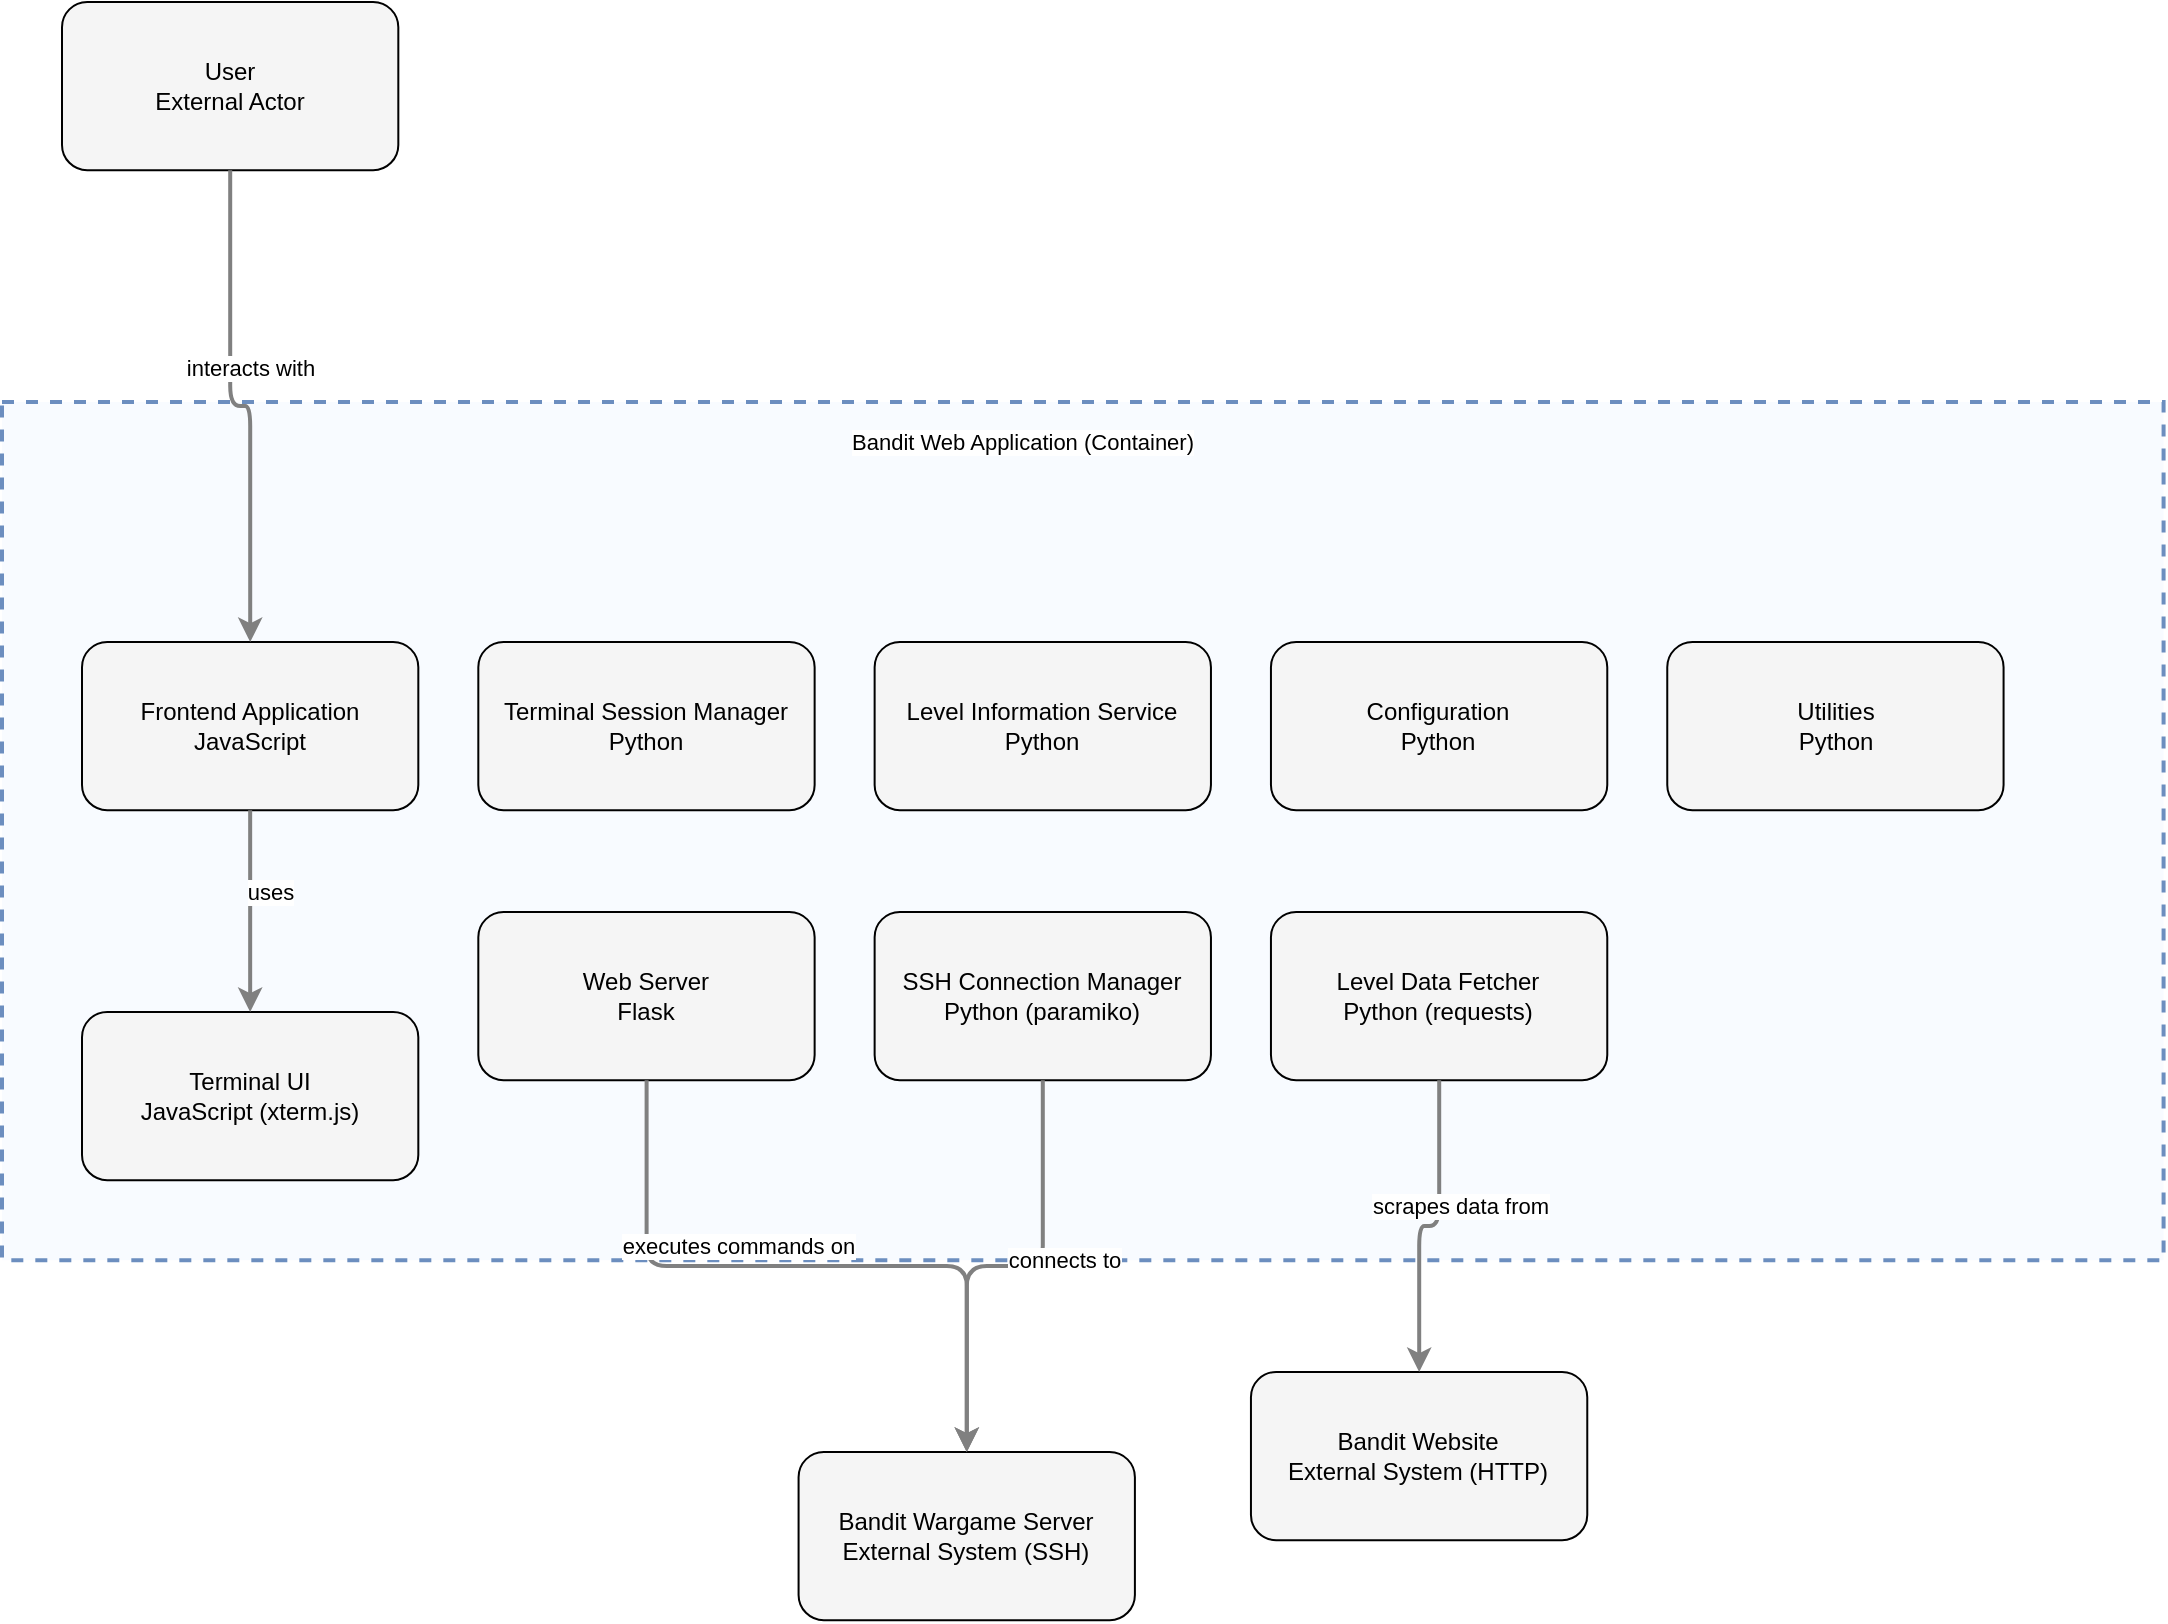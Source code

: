 <?xml version="1.0" encoding="UTF-8"?>
      <mxfile version="14.6.5" type="device">
        <diagram id="codeviz-diagram" name="System Diagram">
          <mxGraphModel dx="1000" dy="1000" grid="1" gridSize="10" guides="1" tooltips="1" connect="1" arrows="1" fold="1" page="1" pageScale="1" pageWidth="1169" pageHeight="827" math="0" shadow="0">
            <root>
              <mxCell id="0"/>
              <mxCell id="1" parent="0"/>
              <mxCell id="44600" value="" style="html=1;whiteSpace=wrap;container=1;fillColor=#dae8fc;strokeColor=#6c8ebf;dashed=1;fillOpacity=20;strokeWidth=2;containerType=none;recursiveResize=0;movable=1;resizable=1;autosize=0;dropTarget=0" vertex="1" parent="1">
                <mxGeometry x="22" y="212" width="1080.789" height="429.079" as="geometry"/>
              </mxCell>
              <mxCell id="44600_label" value="Bandit Web Application (Container)" style="edgeLabel;html=1;align=center;verticalAlign=middle;resizable=0;labelBackgroundColor=white;spacing=5" vertex="1" parent="1">
                <mxGeometry x="30" y="220" width="1004.789" height="24" as="geometry"/>
              </mxCell>
              <mxCell id="44601" value="User&lt;br&gt;External Actor" style="rounded=1;whiteSpace=wrap;html=1;fillColor=#f5f5f5" vertex="1" parent="1">
                    <mxGeometry x="52" y="12" width="168.158" height="84.079" as="geometry"/>
                  </mxCell>
<mxCell id="44602" value="Bandit Wargame Server&lt;br&gt;External System (SSH)" style="rounded=1;whiteSpace=wrap;html=1;fillColor=#f5f5f5" vertex="1" parent="1">
                    <mxGeometry x="420.289" y="737" width="168.158" height="84.079" as="geometry"/>
                  </mxCell>
<mxCell id="44603" value="Bandit Website&lt;br&gt;External System (HTTP)" style="rounded=1;whiteSpace=wrap;html=1;fillColor=#f5f5f5" vertex="1" parent="1">
                    <mxGeometry x="646.473" y="697" width="168.158" height="84.079" as="geometry"/>
                  </mxCell>
<mxCell id="44604" value="Web Server&lt;br&gt;Flask" style="rounded=1;whiteSpace=wrap;html=1;fillColor=#f5f5f5" vertex="1" parent="44600">
                    <mxGeometry x="238.158" y="255" width="168.158" height="84.079" as="geometry"/>
                  </mxCell>
<mxCell id="44605" value="Frontend Application&lt;br&gt;JavaScript" style="rounded=1;whiteSpace=wrap;html=1;fillColor=#f5f5f5" vertex="1" parent="44600">
                    <mxGeometry x="40" y="120" width="168.158" height="84.079" as="geometry"/>
                  </mxCell>
<mxCell id="44606" value="Terminal UI&lt;br&gt;JavaScript (xterm.js)" style="rounded=1;whiteSpace=wrap;html=1;fillColor=#f5f5f5" vertex="1" parent="44600">
                    <mxGeometry x="40" y="305" width="168.158" height="84.079" as="geometry"/>
                  </mxCell>
<mxCell id="44607" value="SSH Connection Manager&lt;br&gt;Python (paramiko)" style="rounded=1;whiteSpace=wrap;html=1;fillColor=#f5f5f5" vertex="1" parent="44600">
                    <mxGeometry x="436.316" y="255" width="168.158" height="84.079" as="geometry"/>
                  </mxCell>
<mxCell id="44608" value="Terminal Session Manager&lt;br&gt;Python" style="rounded=1;whiteSpace=wrap;html=1;fillColor=#f5f5f5" vertex="1" parent="44600">
                    <mxGeometry x="238.158" y="120" width="168.158" height="84.079" as="geometry"/>
                  </mxCell>
<mxCell id="44609" value="Level Information Service&lt;br&gt;Python" style="rounded=1;whiteSpace=wrap;html=1;fillColor=#f5f5f5" vertex="1" parent="44600">
                    <mxGeometry x="436.316" y="120" width="168.158" height="84.079" as="geometry"/>
                  </mxCell>
<mxCell id="44610" value="Configuration&lt;br&gt;Python" style="rounded=1;whiteSpace=wrap;html=1;fillColor=#f5f5f5" vertex="1" parent="44600">
                    <mxGeometry x="634.473" y="120" width="168.158" height="84.079" as="geometry"/>
                  </mxCell>
<mxCell id="44611" value="Utilities&lt;br&gt;Python" style="rounded=1;whiteSpace=wrap;html=1;fillColor=#f5f5f5" vertex="1" parent="44600">
                    <mxGeometry x="832.631" y="120" width="168.158" height="84.079" as="geometry"/>
                  </mxCell>
<mxCell id="44612" value="Level Data Fetcher&lt;br&gt;Python (requests)" style="rounded=1;whiteSpace=wrap;html=1;fillColor=#f5f5f5" vertex="1" parent="44600">
                    <mxGeometry x="634.473" y="255" width="168.158" height="84.079" as="geometry"/>
                  </mxCell>
              <mxCell id="edge-1653" style="edgeStyle=orthogonalEdgeStyle;rounded=1;orthogonalLoop=1;jettySize=auto;html=1;strokeColor=#808080;strokeWidth=2;jumpStyle=arc;jumpSize=10;spacing=15;labelBackgroundColor=white;labelBorderColor=none" edge="1" parent="1" source="44604" target="44602">
                  <mxGeometry relative="1" as="geometry"/>
                </mxCell>
                <mxCell id="edge-1653_label" value="executes commands on" style="edgeLabel;html=1;align=center;verticalAlign=middle;resizable=0;points=[];" vertex="1" connectable="0" parent="edge-1653">
                  <mxGeometry x="-0.2" y="10" relative="1" as="geometry">
                    <mxPoint as="offset"/>
                  </mxGeometry>
                </mxCell>
<mxCell id="edge-1655" style="edgeStyle=orthogonalEdgeStyle;rounded=1;orthogonalLoop=1;jettySize=auto;html=1;strokeColor=#808080;strokeWidth=2;jumpStyle=arc;jumpSize=10;spacing=15;labelBackgroundColor=white;labelBorderColor=none" edge="1" parent="1" source="44607" target="44602">
                  <mxGeometry relative="1" as="geometry"/>
                </mxCell>
                <mxCell id="edge-1655_label" value="connects to" style="edgeLabel;html=1;align=center;verticalAlign=middle;resizable=0;points=[];" vertex="1" connectable="0" parent="edge-1655">
                  <mxGeometry x="-0.2" y="10" relative="1" as="geometry">
                    <mxPoint as="offset"/>
                  </mxGeometry>
                </mxCell>
<mxCell id="edge-1656" style="edgeStyle=orthogonalEdgeStyle;rounded=1;orthogonalLoop=1;jettySize=auto;html=1;strokeColor=#808080;strokeWidth=2;jumpStyle=arc;jumpSize=10;spacing=15;labelBackgroundColor=white;labelBorderColor=none" edge="1" parent="1" source="44612" target="44603">
                  <mxGeometry relative="1" as="geometry"/>
                </mxCell>
                <mxCell id="edge-1656_label" value="scrapes data from" style="edgeLabel;html=1;align=center;verticalAlign=middle;resizable=0;points=[];" vertex="1" connectable="0" parent="edge-1656">
                  <mxGeometry x="-0.2" y="10" relative="1" as="geometry">
                    <mxPoint as="offset"/>
                  </mxGeometry>
                </mxCell>
<mxCell id="edge-1652" style="edgeStyle=orthogonalEdgeStyle;rounded=1;orthogonalLoop=1;jettySize=auto;html=1;strokeColor=#808080;strokeWidth=2;jumpStyle=arc;jumpSize=10;spacing=15;labelBackgroundColor=white;labelBorderColor=none" edge="1" parent="1" source="44601" target="44605">
                  <mxGeometry relative="1" as="geometry"/>
                </mxCell>
                <mxCell id="edge-1652_label" value="interacts with" style="edgeLabel;html=1;align=center;verticalAlign=middle;resizable=0;points=[];" vertex="1" connectable="0" parent="edge-1652">
                  <mxGeometry x="-0.2" y="10" relative="1" as="geometry">
                    <mxPoint as="offset"/>
                  </mxGeometry>
                </mxCell>
<mxCell id="edge-1654" style="edgeStyle=orthogonalEdgeStyle;rounded=1;orthogonalLoop=1;jettySize=auto;html=1;strokeColor=#808080;strokeWidth=2;jumpStyle=arc;jumpSize=10;spacing=15;labelBackgroundColor=white;labelBorderColor=none" edge="1" parent="1" source="44605" target="44606">
                  <mxGeometry relative="1" as="geometry"/>
                </mxCell>
                <mxCell id="edge-1654_label" value="uses" style="edgeLabel;html=1;align=center;verticalAlign=middle;resizable=0;points=[];" vertex="1" connectable="0" parent="edge-1654">
                  <mxGeometry x="-0.2" y="10" relative="1" as="geometry">
                    <mxPoint as="offset"/>
                  </mxGeometry>
                </mxCell>
            </root>
          </mxGraphModel>
        </diagram>
      </mxfile>